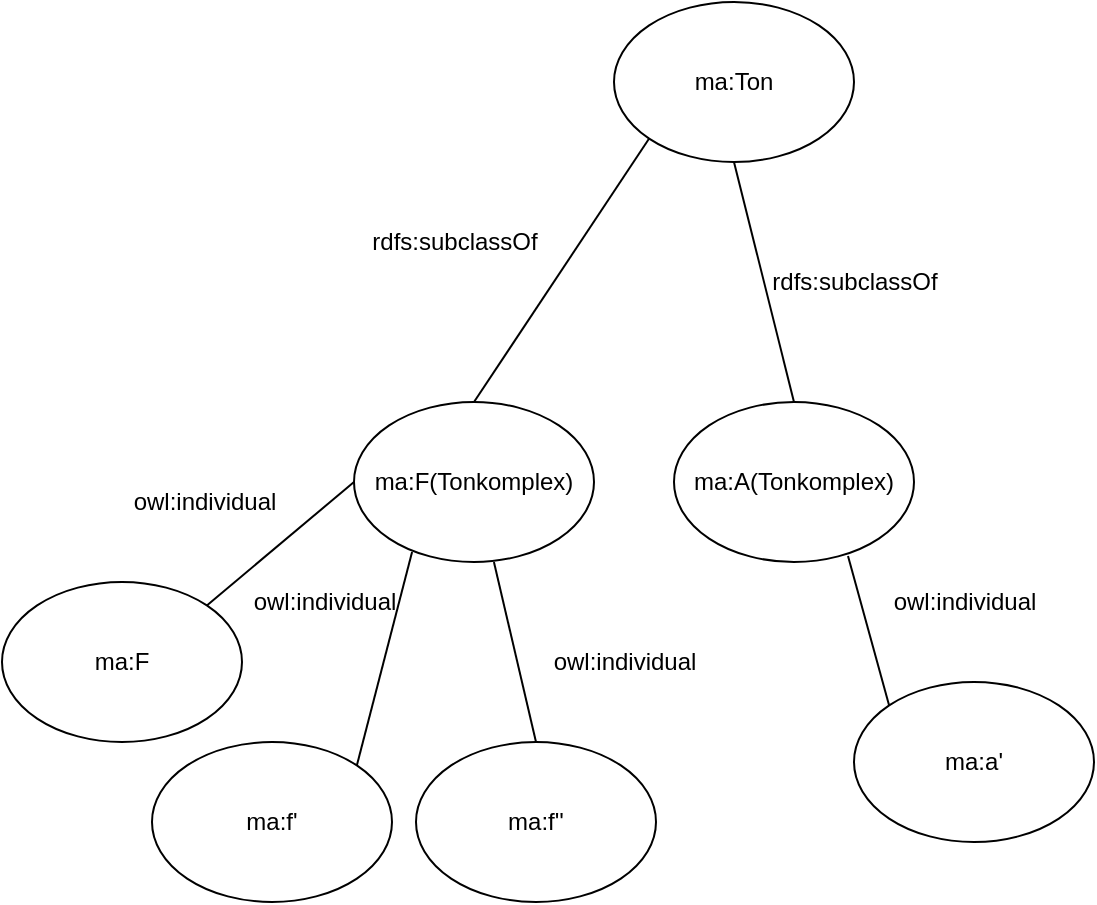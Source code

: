 <mxfile version="13.3.9" type="device"><diagram id="rZ2PwEW_QNEFfJLF4zQg" name="Page-1"><mxGraphModel dx="1773" dy="628" grid="1" gridSize="10" guides="1" tooltips="1" connect="1" arrows="1" fold="1" page="1" pageScale="1" pageWidth="827" pageHeight="1169" math="0" shadow="0"><root><mxCell id="0"/><mxCell id="1" parent="0"/><mxCell id="64RX8IPzXVlgAk3GrZjl-9" style="edgeStyle=none;rounded=0;orthogonalLoop=1;jettySize=auto;html=1;exitX=1;exitY=0;exitDx=0;exitDy=0;entryX=0.242;entryY=0.938;entryDx=0;entryDy=0;entryPerimeter=0;endArrow=none;endFill=0;" edge="1" parent="1" source="ipnYYao-t9TJA6yGNGF8-38" target="ipnYYao-t9TJA6yGNGF8-51"><mxGeometry relative="1" as="geometry"/></mxCell><mxCell id="ipnYYao-t9TJA6yGNGF8-38" value="ma:f'" style="ellipse;whiteSpace=wrap;html=1;strokeWidth=1;" parent="1" vertex="1"><mxGeometry x="-51" y="940" width="120" height="80" as="geometry"/></mxCell><mxCell id="ipnYYao-t9TJA6yGNGF8-44" style="edgeStyle=none;rounded=0;orthogonalLoop=1;jettySize=auto;html=1;exitX=0;exitY=1;exitDx=0;exitDy=0;entryX=0.5;entryY=0;entryDx=0;entryDy=0;endArrow=none;endFill=0;" parent="1" source="ipnYYao-t9TJA6yGNGF8-47" target="ipnYYao-t9TJA6yGNGF8-51" edge="1"><mxGeometry relative="1" as="geometry"/></mxCell><mxCell id="64RX8IPzXVlgAk3GrZjl-4" style="rounded=0;orthogonalLoop=1;jettySize=auto;html=1;exitX=0.5;exitY=1;exitDx=0;exitDy=0;entryX=0.5;entryY=0;entryDx=0;entryDy=0;endArrow=none;endFill=0;" edge="1" parent="1" source="ipnYYao-t9TJA6yGNGF8-47" target="64RX8IPzXVlgAk3GrZjl-1"><mxGeometry relative="1" as="geometry"/></mxCell><mxCell id="ipnYYao-t9TJA6yGNGF8-47" value="ma:Ton" style="ellipse;whiteSpace=wrap;html=1;" parent="1" vertex="1"><mxGeometry x="180" y="570" width="120" height="80" as="geometry"/></mxCell><mxCell id="ipnYYao-t9TJA6yGNGF8-51" value="ma:F(Tonkomplex)" style="ellipse;whiteSpace=wrap;html=1;" parent="1" vertex="1"><mxGeometry x="50" y="770" width="120" height="80" as="geometry"/></mxCell><mxCell id="ipnYYao-t9TJA6yGNGF8-55" value="rdfs:subclassOf" style="text;html=1;align=center;verticalAlign=middle;resizable=0;points=[];autosize=1;rotation=0;" parent="1" vertex="1"><mxGeometry x="50" y="680" width="100" height="20" as="geometry"/></mxCell><mxCell id="ipnYYao-t9TJA6yGNGF8-59" value="owl:individual" style="text;html=1;align=center;verticalAlign=middle;resizable=0;points=[];autosize=1;" parent="1" vertex="1"><mxGeometry x="-70" y="810" width="90" height="20" as="geometry"/></mxCell><mxCell id="64RX8IPzXVlgAk3GrZjl-1" value="ma:A(Tonkomplex)" style="ellipse;whiteSpace=wrap;html=1;" vertex="1" parent="1"><mxGeometry x="210" y="770" width="120" height="80" as="geometry"/></mxCell><mxCell id="64RX8IPzXVlgAk3GrZjl-10" style="edgeStyle=none;rounded=0;orthogonalLoop=1;jettySize=auto;html=1;exitX=0.5;exitY=0;exitDx=0;exitDy=0;entryX=0.583;entryY=1;entryDx=0;entryDy=0;entryPerimeter=0;endArrow=none;endFill=0;" edge="1" parent="1" source="64RX8IPzXVlgAk3GrZjl-5" target="ipnYYao-t9TJA6yGNGF8-51"><mxGeometry relative="1" as="geometry"/></mxCell><mxCell id="64RX8IPzXVlgAk3GrZjl-5" value="ma:f''" style="ellipse;whiteSpace=wrap;html=1;strokeWidth=1;" vertex="1" parent="1"><mxGeometry x="81" y="940" width="120" height="80" as="geometry"/></mxCell><mxCell id="64RX8IPzXVlgAk3GrZjl-8" style="edgeStyle=none;rounded=0;orthogonalLoop=1;jettySize=auto;html=1;exitX=1;exitY=0;exitDx=0;exitDy=0;entryX=0;entryY=0.5;entryDx=0;entryDy=0;endArrow=none;endFill=0;" edge="1" parent="1" source="64RX8IPzXVlgAk3GrZjl-6" target="ipnYYao-t9TJA6yGNGF8-51"><mxGeometry relative="1" as="geometry"/></mxCell><mxCell id="64RX8IPzXVlgAk3GrZjl-6" value="ma:F" style="ellipse;whiteSpace=wrap;html=1;strokeWidth=1;" vertex="1" parent="1"><mxGeometry x="-126" y="860" width="120" height="80" as="geometry"/></mxCell><mxCell id="64RX8IPzXVlgAk3GrZjl-11" style="edgeStyle=none;rounded=0;orthogonalLoop=1;jettySize=auto;html=1;exitX=0;exitY=0;exitDx=0;exitDy=0;entryX=0.725;entryY=0.963;entryDx=0;entryDy=0;entryPerimeter=0;endArrow=none;endFill=0;" edge="1" parent="1" source="64RX8IPzXVlgAk3GrZjl-7" target="64RX8IPzXVlgAk3GrZjl-1"><mxGeometry relative="1" as="geometry"/></mxCell><mxCell id="64RX8IPzXVlgAk3GrZjl-7" value="ma:a'" style="ellipse;whiteSpace=wrap;html=1;strokeWidth=1;" vertex="1" parent="1"><mxGeometry x="300" y="910" width="120" height="80" as="geometry"/></mxCell><mxCell id="64RX8IPzXVlgAk3GrZjl-13" value="rdfs:subclassOf" style="text;html=1;align=center;verticalAlign=middle;resizable=0;points=[];autosize=1;rotation=0;" vertex="1" parent="1"><mxGeometry x="250" y="700" width="100" height="20" as="geometry"/></mxCell><mxCell id="64RX8IPzXVlgAk3GrZjl-14" value="owl:individual" style="text;html=1;align=center;verticalAlign=middle;resizable=0;points=[];autosize=1;" vertex="1" parent="1"><mxGeometry x="140" y="890" width="90" height="20" as="geometry"/></mxCell><mxCell id="64RX8IPzXVlgAk3GrZjl-15" value="owl:individual" style="text;html=1;align=center;verticalAlign=middle;resizable=0;points=[];autosize=1;" vertex="1" parent="1"><mxGeometry x="310" y="860" width="90" height="20" as="geometry"/></mxCell><mxCell id="64RX8IPzXVlgAk3GrZjl-16" value="owl:individual" style="text;html=1;align=center;verticalAlign=middle;resizable=0;points=[];autosize=1;" vertex="1" parent="1"><mxGeometry x="-10" y="860" width="90" height="20" as="geometry"/></mxCell></root></mxGraphModel></diagram></mxfile>